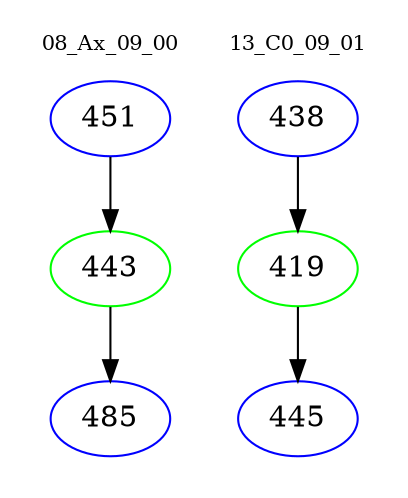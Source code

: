 digraph{
subgraph cluster_0 {
color = white
label = "08_Ax_09_00";
fontsize=10;
T0_451 [label="451", color="blue"]
T0_451 -> T0_443 [color="black"]
T0_443 [label="443", color="green"]
T0_443 -> T0_485 [color="black"]
T0_485 [label="485", color="blue"]
}
subgraph cluster_1 {
color = white
label = "13_C0_09_01";
fontsize=10;
T1_438 [label="438", color="blue"]
T1_438 -> T1_419 [color="black"]
T1_419 [label="419", color="green"]
T1_419 -> T1_445 [color="black"]
T1_445 [label="445", color="blue"]
}
}
